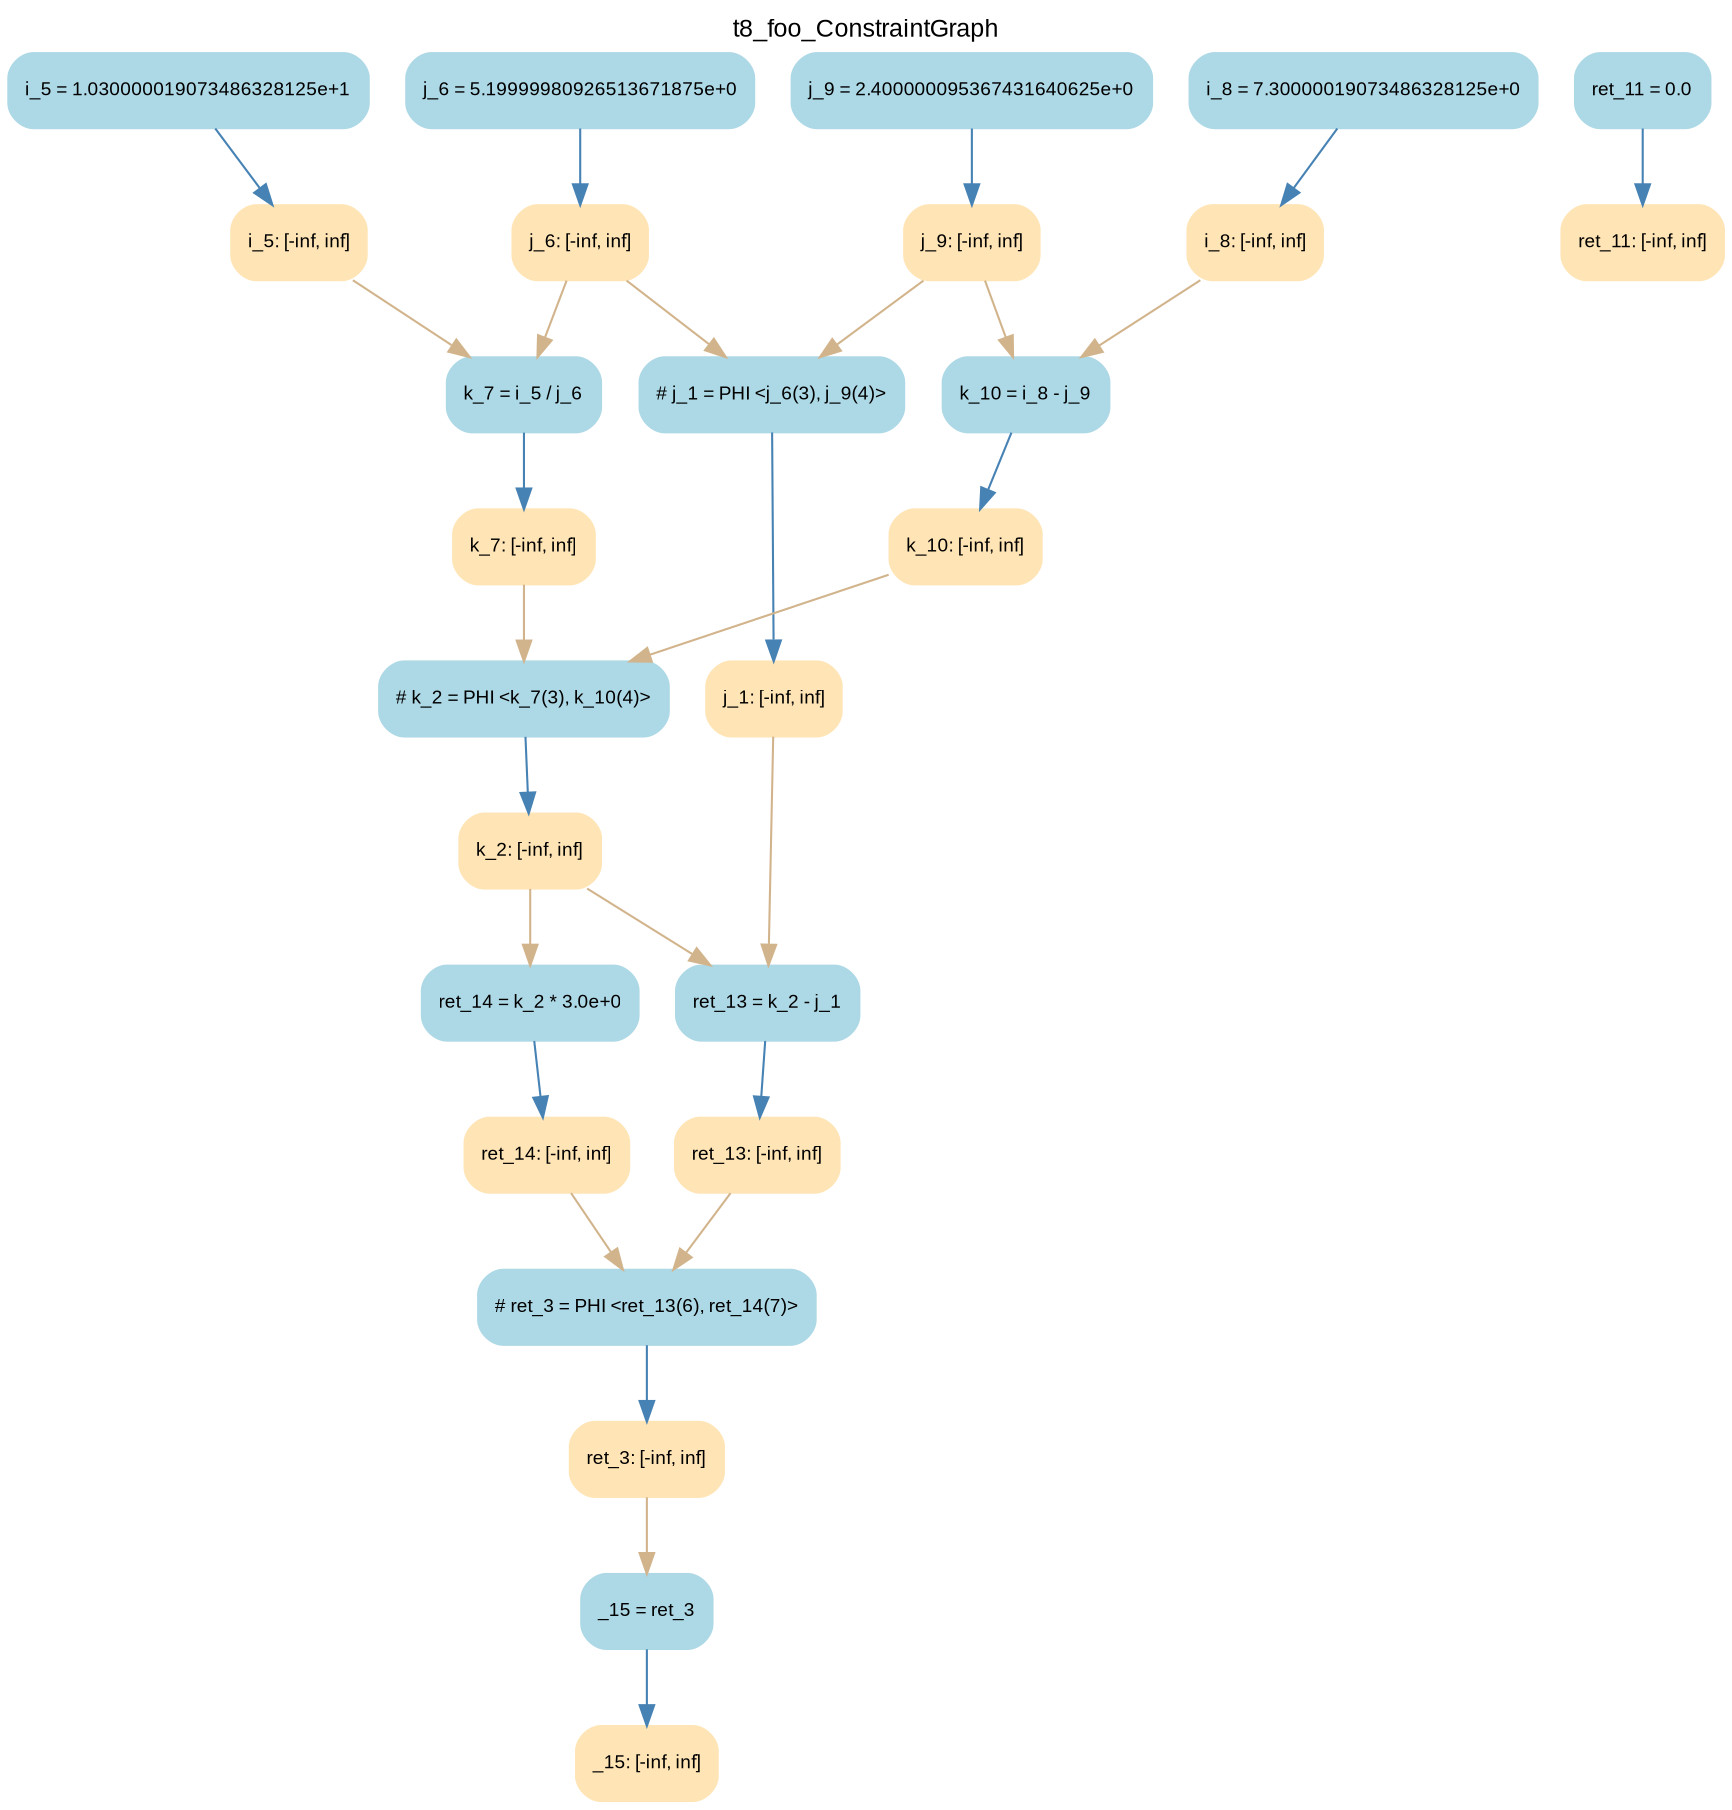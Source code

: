 digraph t8_foo_ConstraintGraph { 
	label=t8_foo_ConstraintGraph
	center=true
	labelloc=top
	fontname=Arial
	fontsize=12
	edge[fontname=Arial, fontsize=10]
	node[fontname=Arial, fontsize=9]

		Node_0 -> Node_1 [color=steelblue]
		Node_2 -> Node_3 [color=steelblue]
		Node_4 -> Node_5 [color=steelblue]
		Node_6 -> Node_7 [color=steelblue]
		Node_8 -> Node_9 [color=steelblue]
		Node_10 -> Node_11 [color=steelblue]
		Node_12 -> Node_13 [color=steelblue]
		Node_14 -> Node_15 [color=steelblue]
		Node_16 -> Node_17 [color=steelblue]
		Node_18 -> Node_19 [color=steelblue]
		Node_20 -> Node_21 [color=steelblue]
		Node_22 -> Node_23 [color=steelblue]
		Node_24 -> Node_25 [color=steelblue]
		Node_3 -> Node_4 [color=tan]
		Node_9 -> Node_16 [color=tan]
		Node_9 -> Node_2 [color=tan]
		Node_13 -> Node_20 [color=tan]
		Node_25 -> Node_18 [color=tan]
		Node_25 -> Node_20 [color=tan]
		Node_1 -> Node_18 [color=tan]
		Node_1 -> Node_22 [color=tan]
		Node_19 -> Node_16 [color=tan]
		Node_23 -> Node_8 [color=tan]
		Node_17 -> Node_4 [color=tan]
		Node_11 -> Node_22 [color=tan]
		Node_21 -> Node_8 [color=tan]
		Node_5 -> Node_6 [color=tan]

	Node_0 [fillcolor=lightblue, color=lightblue, shape=Mrecord, style=filled, label="{ j_9 = 2.400000095367431640625e+0 }"]
	Node_2 [fillcolor=lightblue, color=lightblue, shape=Mrecord, style=filled, label="{ ret_14 = k_2 * 3.0e+0 }"]
	Node_4 [fillcolor=lightblue, color=lightblue, shape=Mrecord, style=filled, label="{ # ret_3 = PHI \<ret_13(6), ret_14(7)\> }"]
	Node_6 [fillcolor=lightblue, color=lightblue, shape=Mrecord, style=filled, label="{ _15 = ret_3 }"]
	Node_8 [fillcolor=lightblue, color=lightblue, shape=Mrecord, style=filled, label="{ # k_2 = PHI \<k_7(3), k_10(4)\> }"]
	Node_10 [fillcolor=lightblue, color=lightblue, shape=Mrecord, style=filled, label="{ i_8 = 7.30000019073486328125e+0 }"]
	Node_12 [fillcolor=lightblue, color=lightblue, shape=Mrecord, style=filled, label="{ i_5 = 1.030000019073486328125e+1 }"]
	Node_14 [fillcolor=lightblue, color=lightblue, shape=Mrecord, style=filled, label="{ ret_11 = 0.0 }"]
	Node_16 [fillcolor=lightblue, color=lightblue, shape=Mrecord, style=filled, label="{ ret_13 = k_2 - j_1 }"]
	Node_18 [fillcolor=lightblue, color=lightblue, shape=Mrecord, style=filled, label="{ # j_1 = PHI \<j_6(3), j_9(4)\> }"]
	Node_20 [fillcolor=lightblue, color=lightblue, shape=Mrecord, style=filled, label="{ k_7 = i_5 / j_6 }"]
	Node_22 [fillcolor=lightblue, color=lightblue, shape=Mrecord, style=filled, label="{ k_10 = i_8 - j_9 }"]
	Node_24 [fillcolor=lightblue, color=lightblue, shape=Mrecord, style=filled, label="{ j_6 = 5.19999980926513671875e+0 }"]
	Node_3 [fillcolor=moccasin, color=moccasin, shape=Mrecord, style=filled, label="{ ret_14: \[-inf, inf\] }"]
	Node_15 [fillcolor=moccasin, color=moccasin, shape=Mrecord, style=filled, label="{ ret_11: \[-inf, inf\] }"]
	Node_9 [fillcolor=moccasin, color=moccasin, shape=Mrecord, style=filled, label="{ k_2: \[-inf, inf\] }"]
	Node_13 [fillcolor=moccasin, color=moccasin, shape=Mrecord, style=filled, label="{ i_5: \[-inf, inf\] }"]
	Node_25 [fillcolor=moccasin, color=moccasin, shape=Mrecord, style=filled, label="{ j_6: \[-inf, inf\] }"]
	Node_1 [fillcolor=moccasin, color=moccasin, shape=Mrecord, style=filled, label="{ j_9: \[-inf, inf\] }"]
	Node_19 [fillcolor=moccasin, color=moccasin, shape=Mrecord, style=filled, label="{ j_1: \[-inf, inf\] }"]
	Node_23 [fillcolor=moccasin, color=moccasin, shape=Mrecord, style=filled, label="{ k_10: \[-inf, inf\] }"]
	Node_17 [fillcolor=moccasin, color=moccasin, shape=Mrecord, style=filled, label="{ ret_13: \[-inf, inf\] }"]
	Node_7 [fillcolor=moccasin, color=moccasin, shape=Mrecord, style=filled, label="{ _15: \[-inf, inf\] }"]
	Node_11 [fillcolor=moccasin, color=moccasin, shape=Mrecord, style=filled, label="{ i_8: \[-inf, inf\] }"]
	Node_21 [fillcolor=moccasin, color=moccasin, shape=Mrecord, style=filled, label="{ k_7: \[-inf, inf\] }"]
	Node_5 [fillcolor=moccasin, color=moccasin, shape=Mrecord, style=filled, label="{ ret_3: \[-inf, inf\] }"]
}
